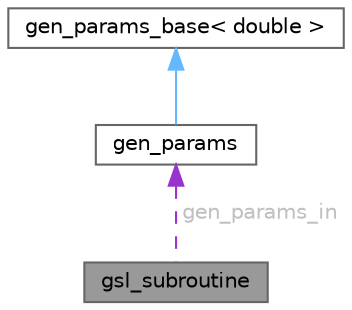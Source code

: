 digraph "gsl_subroutine"
{
 // LATEX_PDF_SIZE
  bgcolor="transparent";
  edge [fontname=Helvetica,fontsize=10,labelfontname=Helvetica,labelfontsize=10];
  node [fontname=Helvetica,fontsize=10,shape=box,height=0.2,width=0.4];
  Node1 [id="Node000001",label="gsl_subroutine",height=0.2,width=0.4,color="gray40", fillcolor="grey60", style="filled", fontcolor="black",tooltip=" "];
  Node2 -> Node1 [id="edge1_Node000001_Node000002",dir="back",color="darkorchid3",style="dashed",tooltip=" ",label=" gen_params_in",fontcolor="grey" ];
  Node2 [id="Node000002",label="gen_params",height=0.2,width=0.4,color="gray40", fillcolor="white", style="filled",URL="$classgen__params.html",tooltip="convience wrapper for the gen_params_base class"];
  Node3 -> Node2 [id="edge2_Node000002_Node000003",dir="back",color="steelblue1",style="solid",tooltip=" "];
  Node3 [id="Node000003",label="gen_params_base\< double \>",height=0.2,width=0.4,color="gray40", fillcolor="white", style="filled",URL="$classgen__params__base.html",tooltip=" "];
}
